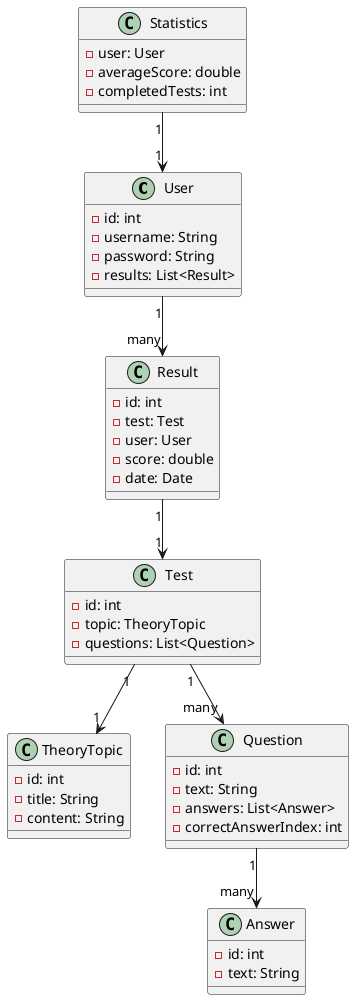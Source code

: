 @startuml

class User {
  - id: int
  - username: String
  - password: String
  - results: List<Result>
}

class TheoryTopic {
  - id: int
  - title: String
  - content: String
}

class Test {
  - id: int
  - topic: TheoryTopic
  - questions: List<Question>
}

class Question {
  - id: int
  - text: String
  - answers: List<Answer>
  - correctAnswerIndex: int
}

class Answer {
  - id: int
  - text: String
}

class Result {
  - id: int
  - test: Test
  - user: User
  - score: double
  - date: Date
}

class Statistics {
  - user: User
  - averageScore: double
  - completedTests: int
}

User "1" --> "many" Result
Result "1" --> "1" Test
Test "1" --> "many" Question
Question "1" --> "many" Answer
Test "1" --> "1" TheoryTopic
Statistics "1" --> "1" User

@enduml
